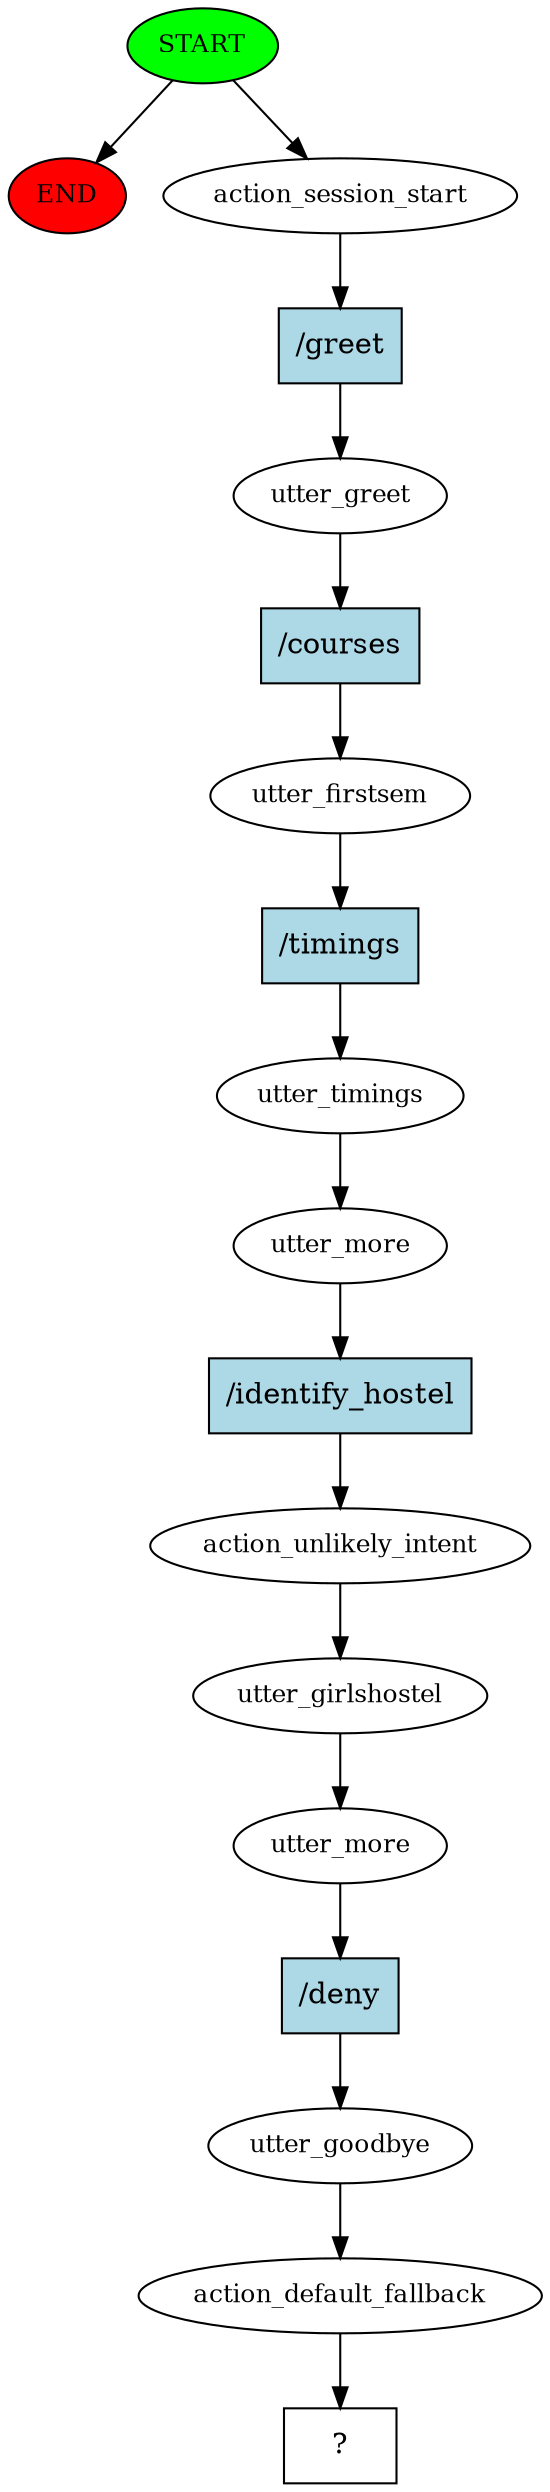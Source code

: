 digraph  {
0 [class="start active", fillcolor=green, fontsize=12, label=START, style=filled];
"-1" [class=end, fillcolor=red, fontsize=12, label=END, style=filled];
1 [class=active, fontsize=12, label=action_session_start];
2 [class=active, fontsize=12, label=utter_greet];
3 [class=active, fontsize=12, label=utter_firstsem];
4 [class=active, fontsize=12, label=utter_timings];
5 [class=active, fontsize=12, label=utter_more];
6 [class=active, fontsize=12, label=action_unlikely_intent];
7 [class=active, fontsize=12, label=utter_girlshostel];
8 [class=active, fontsize=12, label=utter_more];
9 [class=active, fontsize=12, label=utter_goodbye];
10 [class=active, fontsize=12, label=action_default_fallback];
11 [class="intent dashed active", label="  ?  ", shape=rect];
12 [class="intent active", fillcolor=lightblue, label="/greet", shape=rect, style=filled];
13 [class="intent active", fillcolor=lightblue, label="/courses", shape=rect, style=filled];
14 [class="intent active", fillcolor=lightblue, label="/timings", shape=rect, style=filled];
15 [class="intent active", fillcolor=lightblue, label="/identify_hostel", shape=rect, style=filled];
16 [class="intent active", fillcolor=lightblue, label="/deny", shape=rect, style=filled];
0 -> "-1"  [class="", key=NONE, label=""];
0 -> 1  [class=active, key=NONE, label=""];
1 -> 12  [class=active, key=0];
2 -> 13  [class=active, key=0];
3 -> 14  [class=active, key=0];
4 -> 5  [class=active, key=NONE, label=""];
5 -> 15  [class=active, key=0];
6 -> 7  [class=active, key=NONE, label=""];
7 -> 8  [class=active, key=NONE, label=""];
8 -> 16  [class=active, key=0];
9 -> 10  [class=active, key=NONE, label=""];
10 -> 11  [class=active, key=NONE, label=""];
12 -> 2  [class=active, key=0];
13 -> 3  [class=active, key=0];
14 -> 4  [class=active, key=0];
15 -> 6  [class=active, key=0];
16 -> 9  [class=active, key=0];
}
